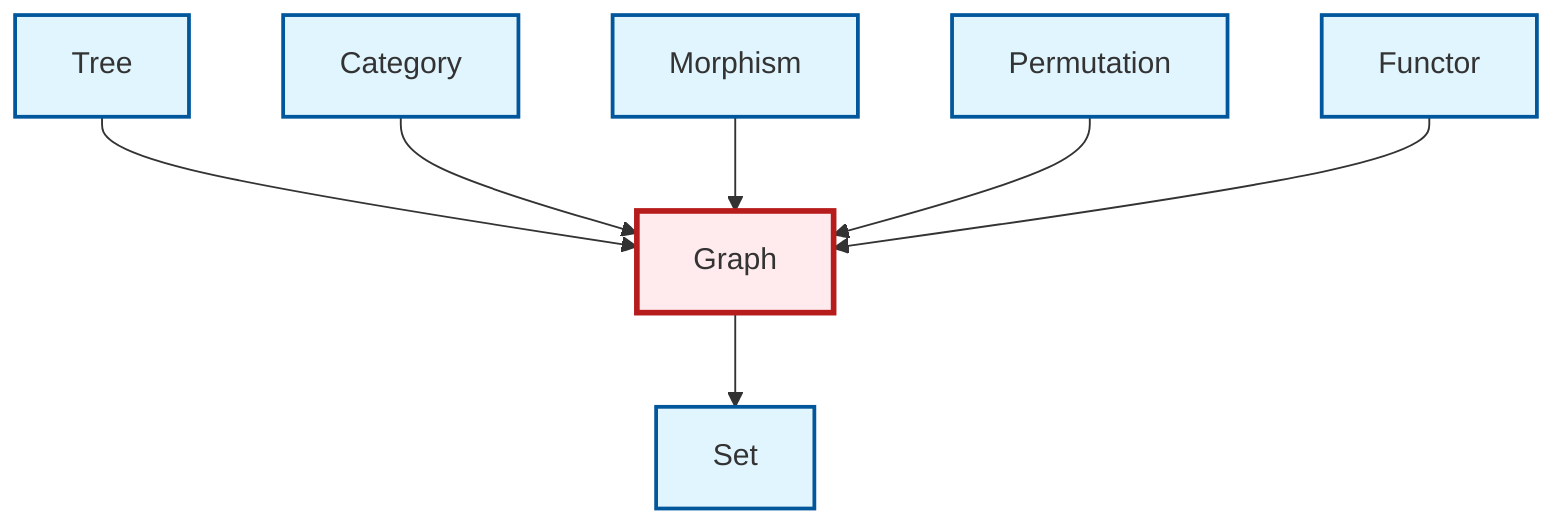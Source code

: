 graph TD
    classDef definition fill:#e1f5fe,stroke:#01579b,stroke-width:2px
    classDef theorem fill:#f3e5f5,stroke:#4a148c,stroke-width:2px
    classDef axiom fill:#fff3e0,stroke:#e65100,stroke-width:2px
    classDef example fill:#e8f5e9,stroke:#1b5e20,stroke-width:2px
    classDef current fill:#ffebee,stroke:#b71c1c,stroke-width:3px
    def-tree["Tree"]:::definition
    def-category["Category"]:::definition
    def-functor["Functor"]:::definition
    def-permutation["Permutation"]:::definition
    def-set["Set"]:::definition
    def-morphism["Morphism"]:::definition
    def-graph["Graph"]:::definition
    def-graph --> def-set
    def-tree --> def-graph
    def-category --> def-graph
    def-morphism --> def-graph
    def-permutation --> def-graph
    def-functor --> def-graph
    class def-graph current